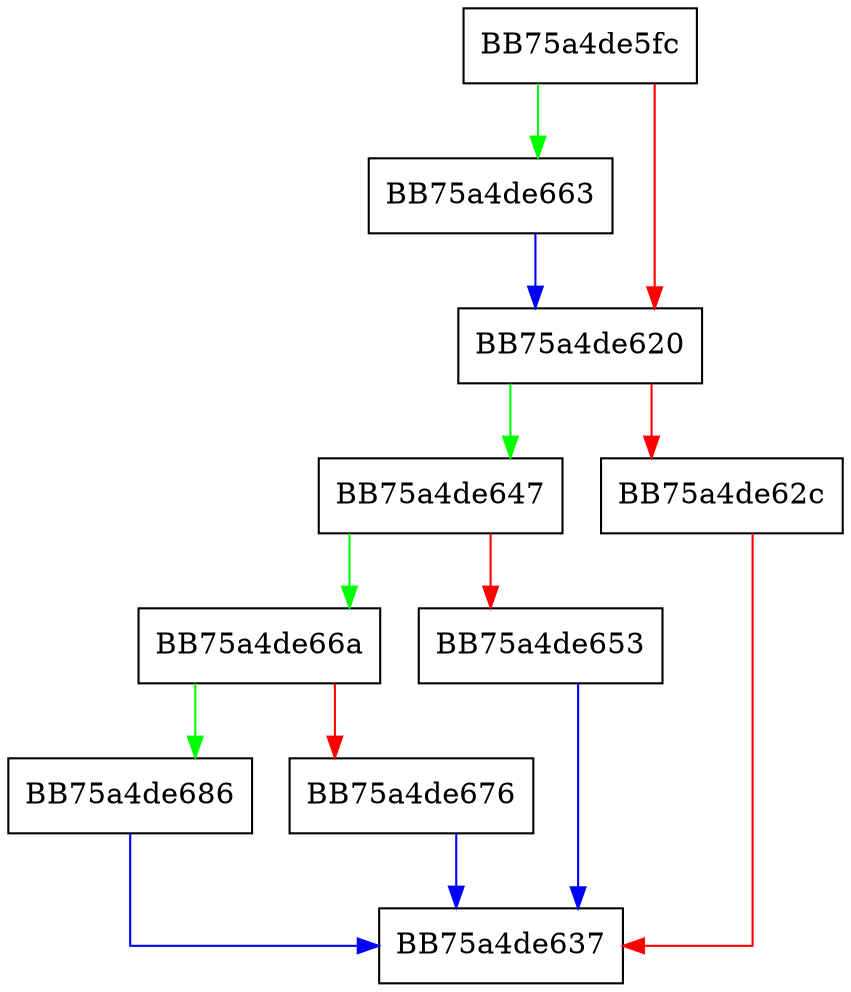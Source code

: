 digraph copyLinkLabels {
  node [shape="box"];
  graph [splines=ortho];
  BB75a4de5fc -> BB75a4de663 [color="green"];
  BB75a4de5fc -> BB75a4de620 [color="red"];
  BB75a4de620 -> BB75a4de647 [color="green"];
  BB75a4de620 -> BB75a4de62c [color="red"];
  BB75a4de62c -> BB75a4de637 [color="red"];
  BB75a4de647 -> BB75a4de66a [color="green"];
  BB75a4de647 -> BB75a4de653 [color="red"];
  BB75a4de653 -> BB75a4de637 [color="blue"];
  BB75a4de663 -> BB75a4de620 [color="blue"];
  BB75a4de66a -> BB75a4de686 [color="green"];
  BB75a4de66a -> BB75a4de676 [color="red"];
  BB75a4de676 -> BB75a4de637 [color="blue"];
  BB75a4de686 -> BB75a4de637 [color="blue"];
}